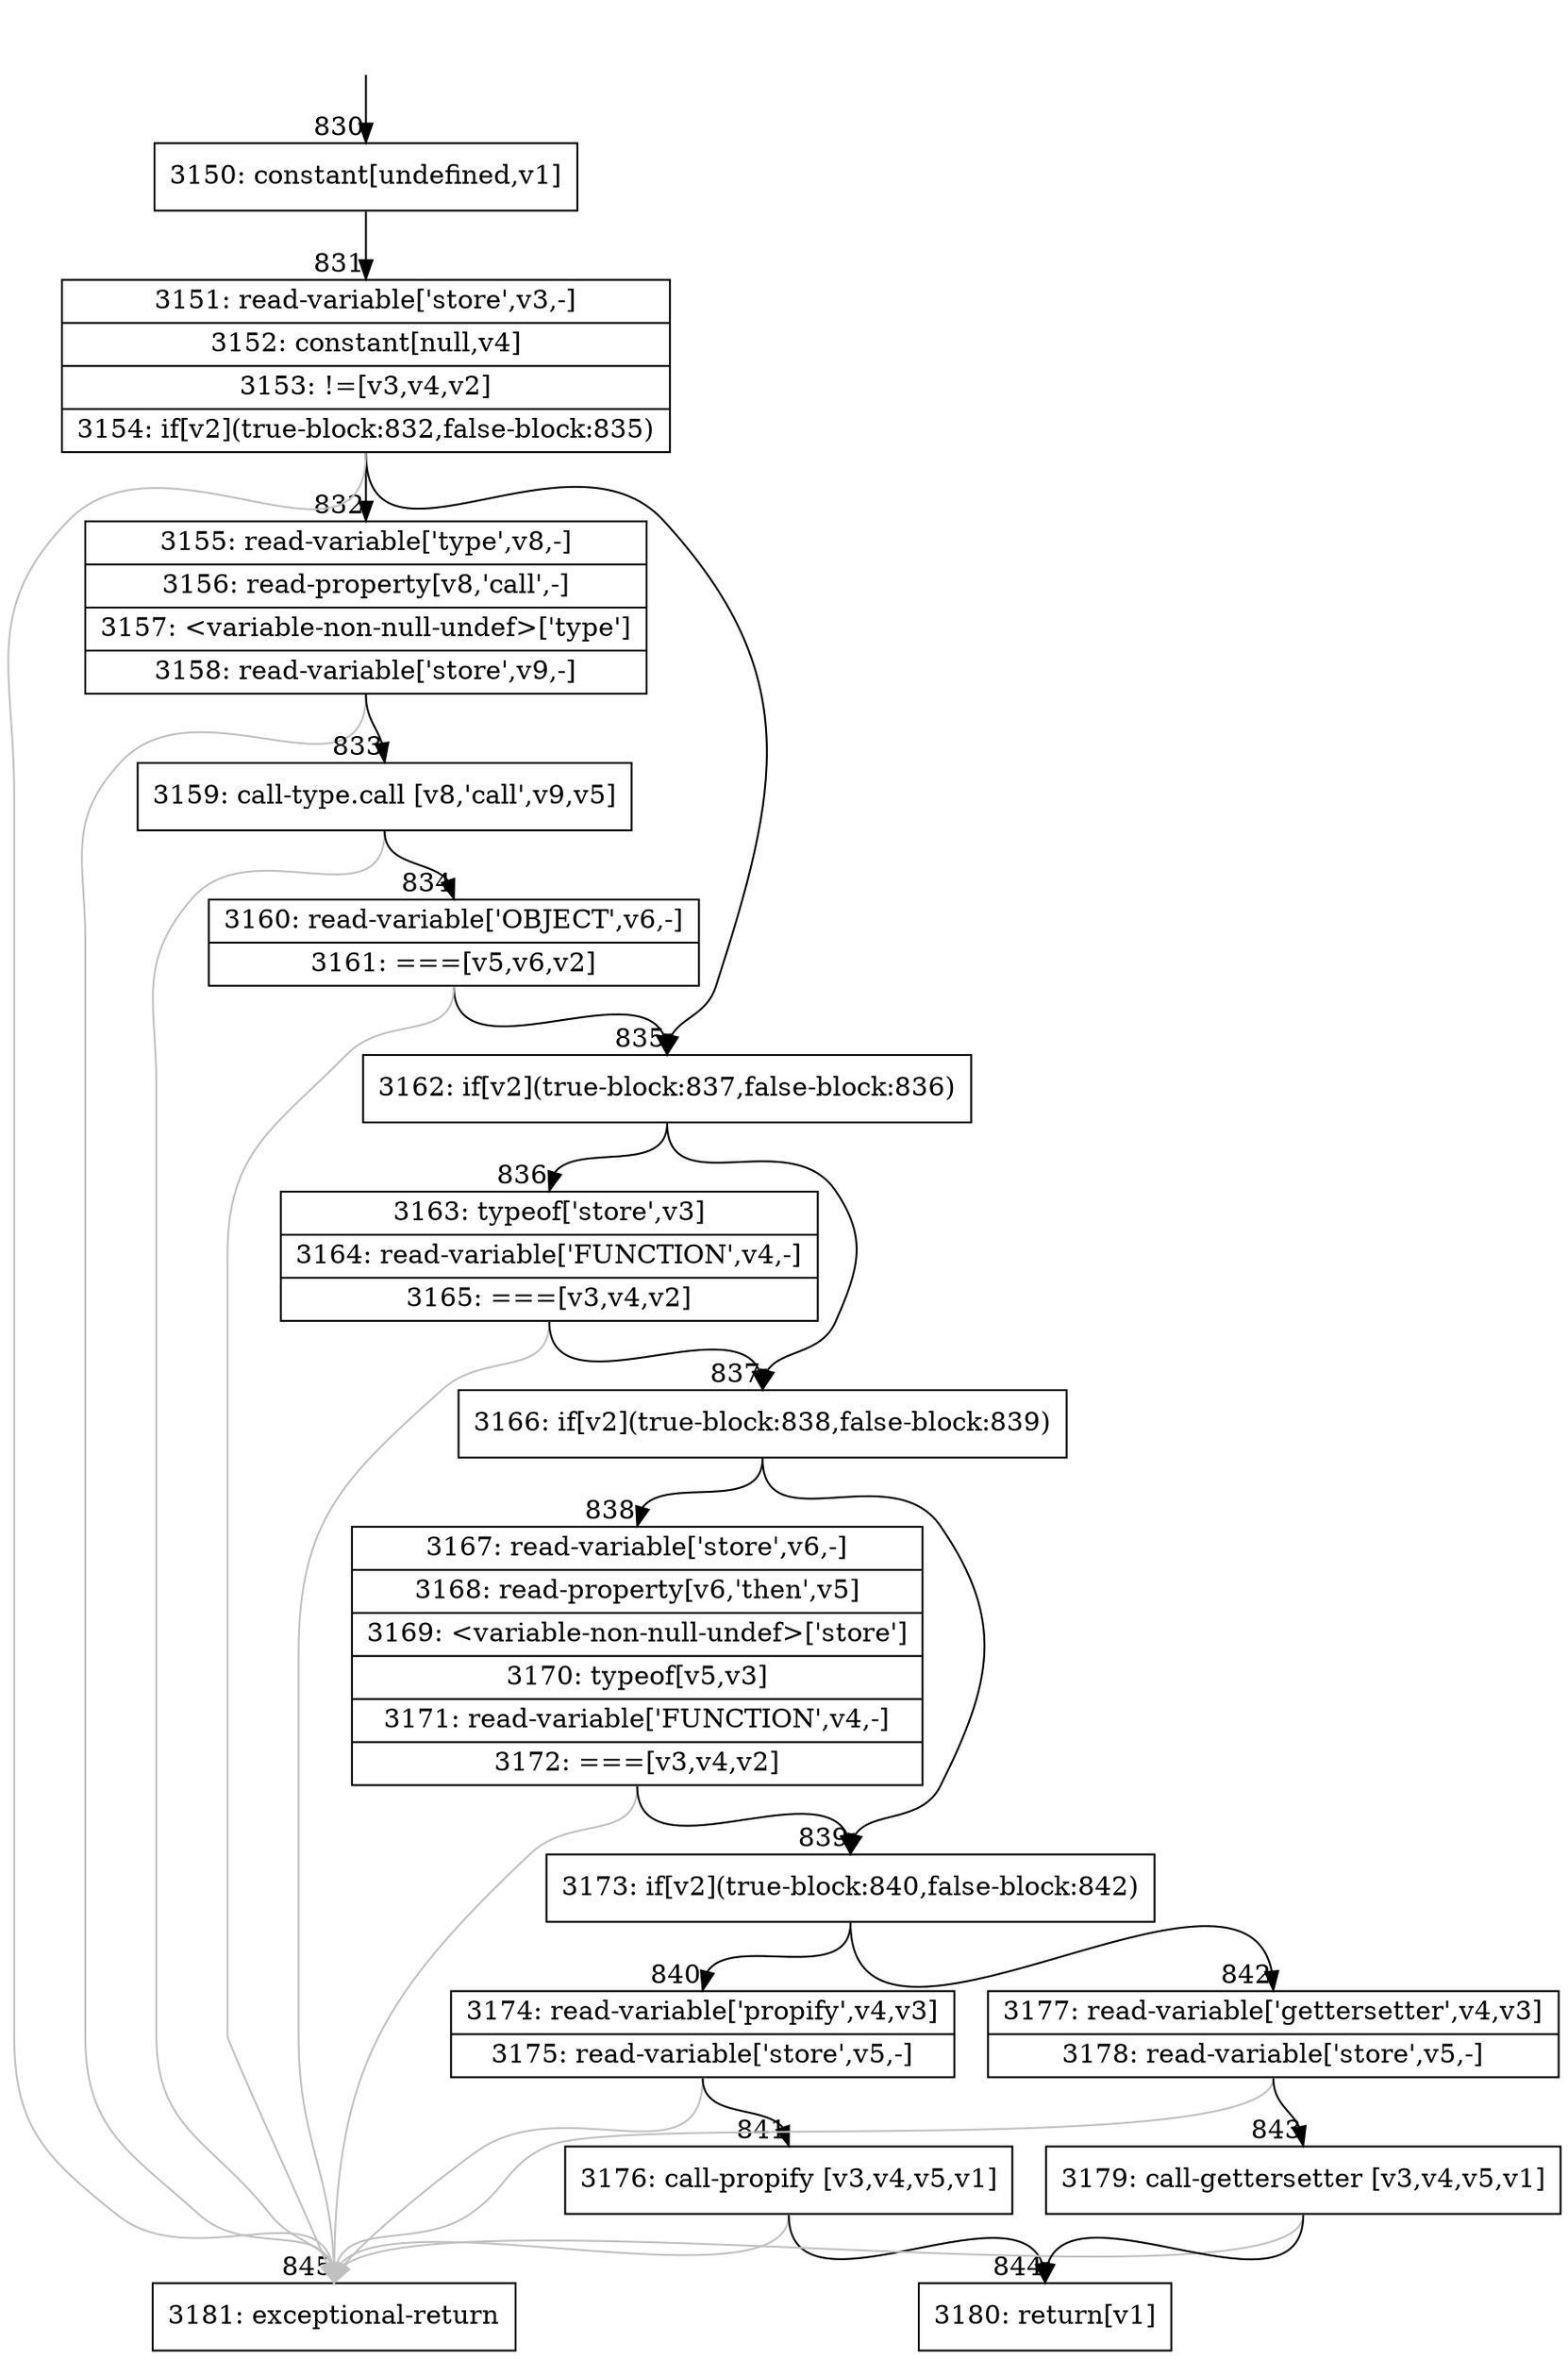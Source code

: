 digraph {
rankdir="TD"
BB_entry23[shape=none,label=""];
BB_entry23 -> BB830 [tailport=s, headport=n, headlabel="    830"]
BB830 [shape=record label="{3150: constant[undefined,v1]}" ] 
BB830 -> BB831 [tailport=s, headport=n, headlabel="      831"]
BB831 [shape=record label="{3151: read-variable['store',v3,-]|3152: constant[null,v4]|3153: !=[v3,v4,v2]|3154: if[v2](true-block:832,false-block:835)}" ] 
BB831 -> BB835 [tailport=s, headport=n, headlabel="      835"]
BB831 -> BB832 [tailport=s, headport=n, headlabel="      832"]
BB831 -> BB845 [tailport=s, headport=n, color=gray, headlabel="      845"]
BB832 [shape=record label="{3155: read-variable['type',v8,-]|3156: read-property[v8,'call',-]|3157: \<variable-non-null-undef\>['type']|3158: read-variable['store',v9,-]}" ] 
BB832 -> BB833 [tailport=s, headport=n, headlabel="      833"]
BB832 -> BB845 [tailport=s, headport=n, color=gray]
BB833 [shape=record label="{3159: call-type.call [v8,'call',v9,v5]}" ] 
BB833 -> BB834 [tailport=s, headport=n, headlabel="      834"]
BB833 -> BB845 [tailport=s, headport=n, color=gray]
BB834 [shape=record label="{3160: read-variable['OBJECT',v6,-]|3161: ===[v5,v6,v2]}" ] 
BB834 -> BB835 [tailport=s, headport=n]
BB834 -> BB845 [tailport=s, headport=n, color=gray]
BB835 [shape=record label="{3162: if[v2](true-block:837,false-block:836)}" ] 
BB835 -> BB837 [tailport=s, headport=n, headlabel="      837"]
BB835 -> BB836 [tailport=s, headport=n, headlabel="      836"]
BB836 [shape=record label="{3163: typeof['store',v3]|3164: read-variable['FUNCTION',v4,-]|3165: ===[v3,v4,v2]}" ] 
BB836 -> BB837 [tailport=s, headport=n]
BB836 -> BB845 [tailport=s, headport=n, color=gray]
BB837 [shape=record label="{3166: if[v2](true-block:838,false-block:839)}" ] 
BB837 -> BB839 [tailport=s, headport=n, headlabel="      839"]
BB837 -> BB838 [tailport=s, headport=n, headlabel="      838"]
BB838 [shape=record label="{3167: read-variable['store',v6,-]|3168: read-property[v6,'then',v5]|3169: \<variable-non-null-undef\>['store']|3170: typeof[v5,v3]|3171: read-variable['FUNCTION',v4,-]|3172: ===[v3,v4,v2]}" ] 
BB838 -> BB839 [tailport=s, headport=n]
BB838 -> BB845 [tailport=s, headport=n, color=gray]
BB839 [shape=record label="{3173: if[v2](true-block:840,false-block:842)}" ] 
BB839 -> BB840 [tailport=s, headport=n, headlabel="      840"]
BB839 -> BB842 [tailport=s, headport=n, headlabel="      842"]
BB840 [shape=record label="{3174: read-variable['propify',v4,v3]|3175: read-variable['store',v5,-]}" ] 
BB840 -> BB841 [tailport=s, headport=n, headlabel="      841"]
BB840 -> BB845 [tailport=s, headport=n, color=gray]
BB841 [shape=record label="{3176: call-propify [v3,v4,v5,v1]}" ] 
BB841 -> BB844 [tailport=s, headport=n, headlabel="      844"]
BB841 -> BB845 [tailport=s, headport=n, color=gray]
BB842 [shape=record label="{3177: read-variable['gettersetter',v4,v3]|3178: read-variable['store',v5,-]}" ] 
BB842 -> BB843 [tailport=s, headport=n, headlabel="      843"]
BB842 -> BB845 [tailport=s, headport=n, color=gray]
BB843 [shape=record label="{3179: call-gettersetter [v3,v4,v5,v1]}" ] 
BB843 -> BB844 [tailport=s, headport=n]
BB843 -> BB845 [tailport=s, headport=n, color=gray]
BB844 [shape=record label="{3180: return[v1]}" ] 
BB845 [shape=record label="{3181: exceptional-return}" ] 
//#$~ 547
}
